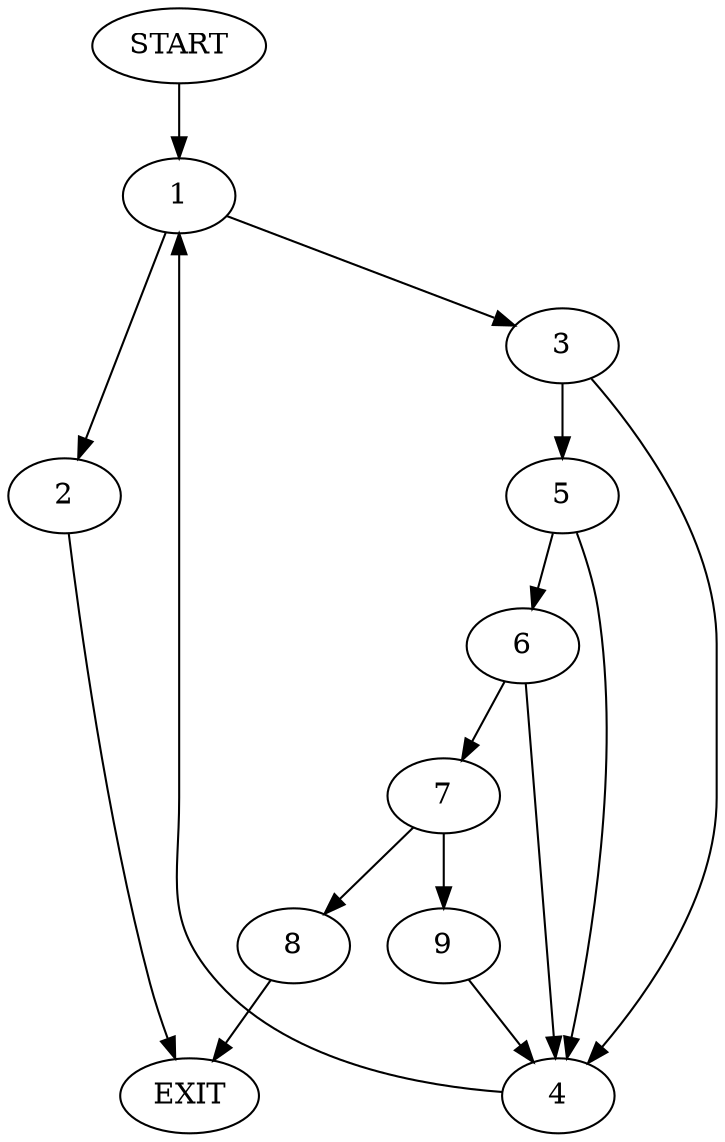 digraph {
0 [label="START"]
10 [label="EXIT"]
0 -> 1
1 -> 2
1 -> 3
3 -> 4
3 -> 5
2 -> 10
5 -> 4
5 -> 6
4 -> 1
6 -> 4
6 -> 7
7 -> 8
7 -> 9
9 -> 4
8 -> 10
}

